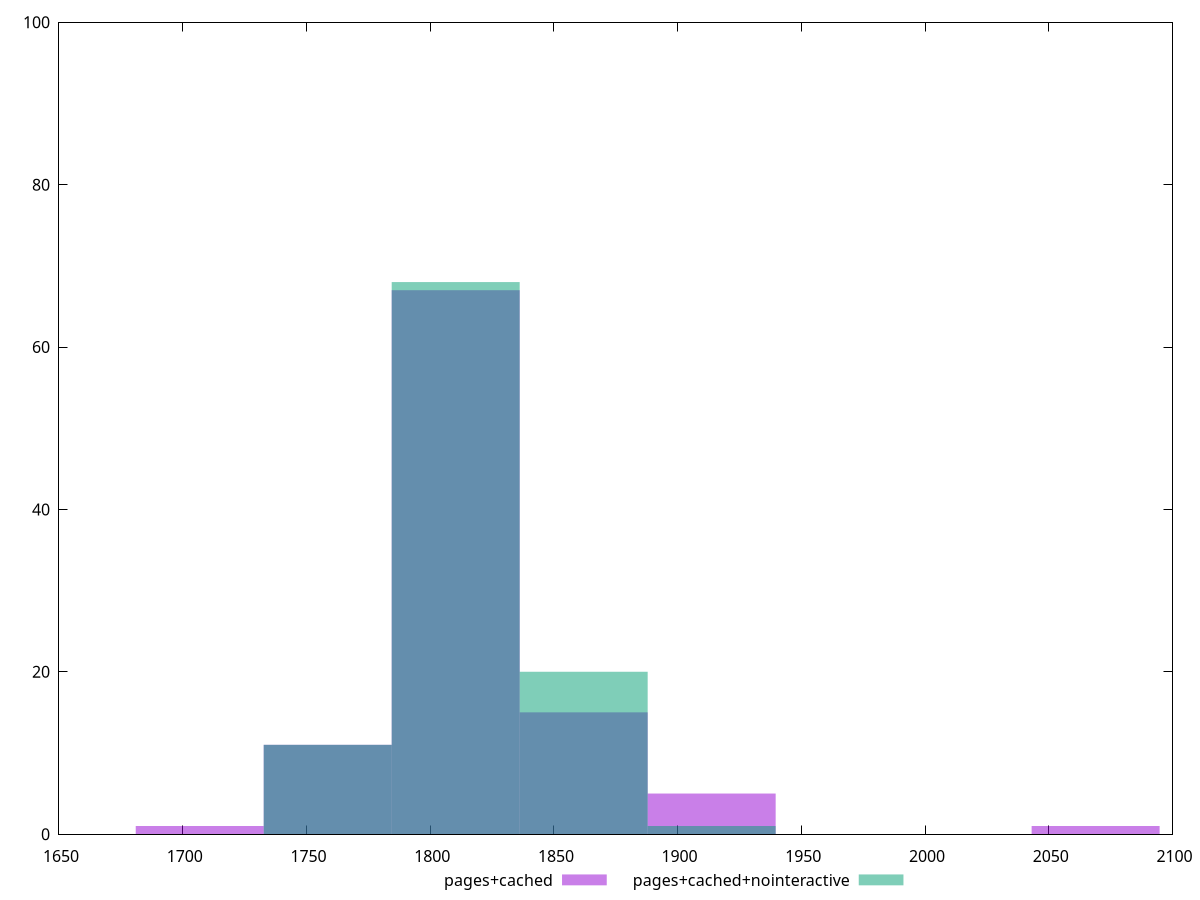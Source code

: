 reset
set terminal svg size 640, 500 enhanced background rgb 'white'
set output "reprap/mainthread-work-breakdown/comparison/histogram/2_vs_3.svg"

$pagesCached <<EOF
1706.8693234576501 1
2068.9325132820004 1
1810.3159491217502 67
1862.0392619538002 15
1913.7625747858501 5
1758.5926362897003 11
EOF

$pagesCachedNointeractive <<EOF
1862.0392619538002 20
1810.3159491217502 68
1758.5926362897003 11
1913.7625747858501 1
EOF

set key outside below
set boxwidth 51.723312832050006
set yrange [0:100]
set style fill transparent solid 0.5 noborder

plot \
  $pagesCached title "pages+cached" with boxes, \
  $pagesCachedNointeractive title "pages+cached+nointeractive" with boxes, \


reset